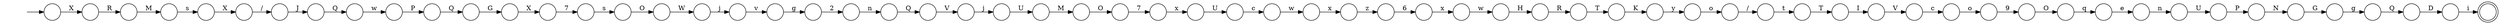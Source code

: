 digraph Automaton {
  rankdir = LR;
  0 [shape=circle,label=""];
  0 -> 43 [label="I"]
  1 [shape=circle,label=""];
  initial [shape=plaintext,label=""];
  initial -> 1
  1 -> 37 [label="X"]
  2 [shape=circle,label=""];
  2 -> 60 [label="M"]
  3 [shape=circle,label=""];
  3 -> 39 [label="K"]
  4 [shape=circle,label=""];
  4 -> 64 [label="9"]
  5 [shape=circle,label=""];
  5 -> 15 [label="J"]
  6 [shape=circle,label=""];
  6 -> 7 [label="7"]
  7 [shape=circle,label=""];
  7 -> 30 [label="x"]
  8 [shape=circle,label=""];
  8 -> 50 [label="2"]
  9 [shape=circle,label=""];
  9 -> 26 [label="j"]
  10 [shape=circle,label=""];
  10 -> 17 [label="w"]
  11 [shape=circle,label=""];
  11 -> 38 [label="g"]
  12 [shape=circle,label=""];
  12 -> 10 [label="x"]
  13 [shape=circle,label=""];
  13 -> 0 [label="T"]
  14 [shape=circle,label=""];
  14 -> 62 [label="X"]
  15 [shape=circle,label=""];
  15 -> 61 [label="Q"]
  16 [shape=circle,label=""];
  16 -> 42 [label="W"]
  17 [shape=circle,label=""];
  17 -> 36 [label="H"]
  18 [shape=circle,label=""];
  18 -> 4 [label="o"]
  19 [shape=circle,label=""];
  19 -> 40 [label="/"]
  20 [shape=circle,label=""];
  20 -> 29 [label="x"]
  21 [shape=circle,label=""];
  21 -> 53 [label="N"]
  22 [shape=circle,label=""];
  22 -> 28 [label="X"]
  23 [shape=circle,label=""];
  23 -> 34 [label="q"]
  24 [shape=circle,label=""];
  24 -> 35 [label="s"]
  25 [shape=circle,label=""];
  25 -> 47 [label="D"]
  26 [shape=circle,label=""];
  26 -> 58 [label="U"]
  27 [shape=circle,label=""];
  27 -> 8 [label="g"]
  28 [shape=circle,label=""];
  28 -> 24 [label="7"]
  29 [shape=circle,label=""];
  29 -> 55 [label="z"]
  30 [shape=circle,label=""];
  30 -> 45 [label="U"]
  31 [shape=circle,label=""];
  31 -> 21 [label="P"]
  32 [shape=circle,label=""];
  32 -> 6 [label="O"]
  33 [shape=circle,label=""];
  33 -> 31 [label="U"]
  34 [shape=circle,label=""];
  34 -> 56 [label="e"]
  35 [shape=circle,label=""];
  35 -> 16 [label="O"]
  36 [shape=circle,label=""];
  36 -> 52 [label="R"]
  37 [shape=circle,label=""];
  37 -> 2 [label="R"]
  38 [shape=circle,label=""];
  38 -> 25 [label="Q"]
  39 [shape=circle,label=""];
  39 -> 44 [label="y"]
  40 [shape=circle,label=""];
  40 -> 13 [label="t"]
  41 [shape=circle,label=""];
  41 -> 9 [label="V"]
  42 [shape=circle,label=""];
  42 -> 54 [label="j"]
  43 [shape=circle,label=""];
  43 -> 46 [label="V"]
  44 [shape=circle,label=""];
  44 -> 19 [label="o"]
  45 [shape=circle,label=""];
  45 -> 63 [label="c"]
  46 [shape=circle,label=""];
  46 -> 18 [label="c"]
  47 [shape=circle,label=""];
  47 -> 59 [label="i"]
  48 [shape=circle,label=""];
  48 -> 49 [label="Q"]
  49 [shape=circle,label=""];
  49 -> 22 [label="G"]
  50 [shape=circle,label=""];
  50 -> 57 [label="n"]
  51 [shape=circle,label=""];
  51 -> 48 [label="P"]
  52 [shape=circle,label=""];
  52 -> 3 [label="T"]
  53 [shape=circle,label=""];
  53 -> 11 [label="G"]
  54 [shape=circle,label=""];
  54 -> 27 [label="v"]
  55 [shape=circle,label=""];
  55 -> 12 [label="6"]
  56 [shape=circle,label=""];
  56 -> 33 [label="n"]
  57 [shape=circle,label=""];
  57 -> 41 [label="Q"]
  58 [shape=circle,label=""];
  58 -> 32 [label="M"]
  59 [shape=doublecircle,label=""];
  60 [shape=circle,label=""];
  60 -> 14 [label="s"]
  61 [shape=circle,label=""];
  61 -> 51 [label="w"]
  62 [shape=circle,label=""];
  62 -> 5 [label="/"]
  63 [shape=circle,label=""];
  63 -> 20 [label="w"]
  64 [shape=circle,label=""];
  64 -> 23 [label="O"]
}
